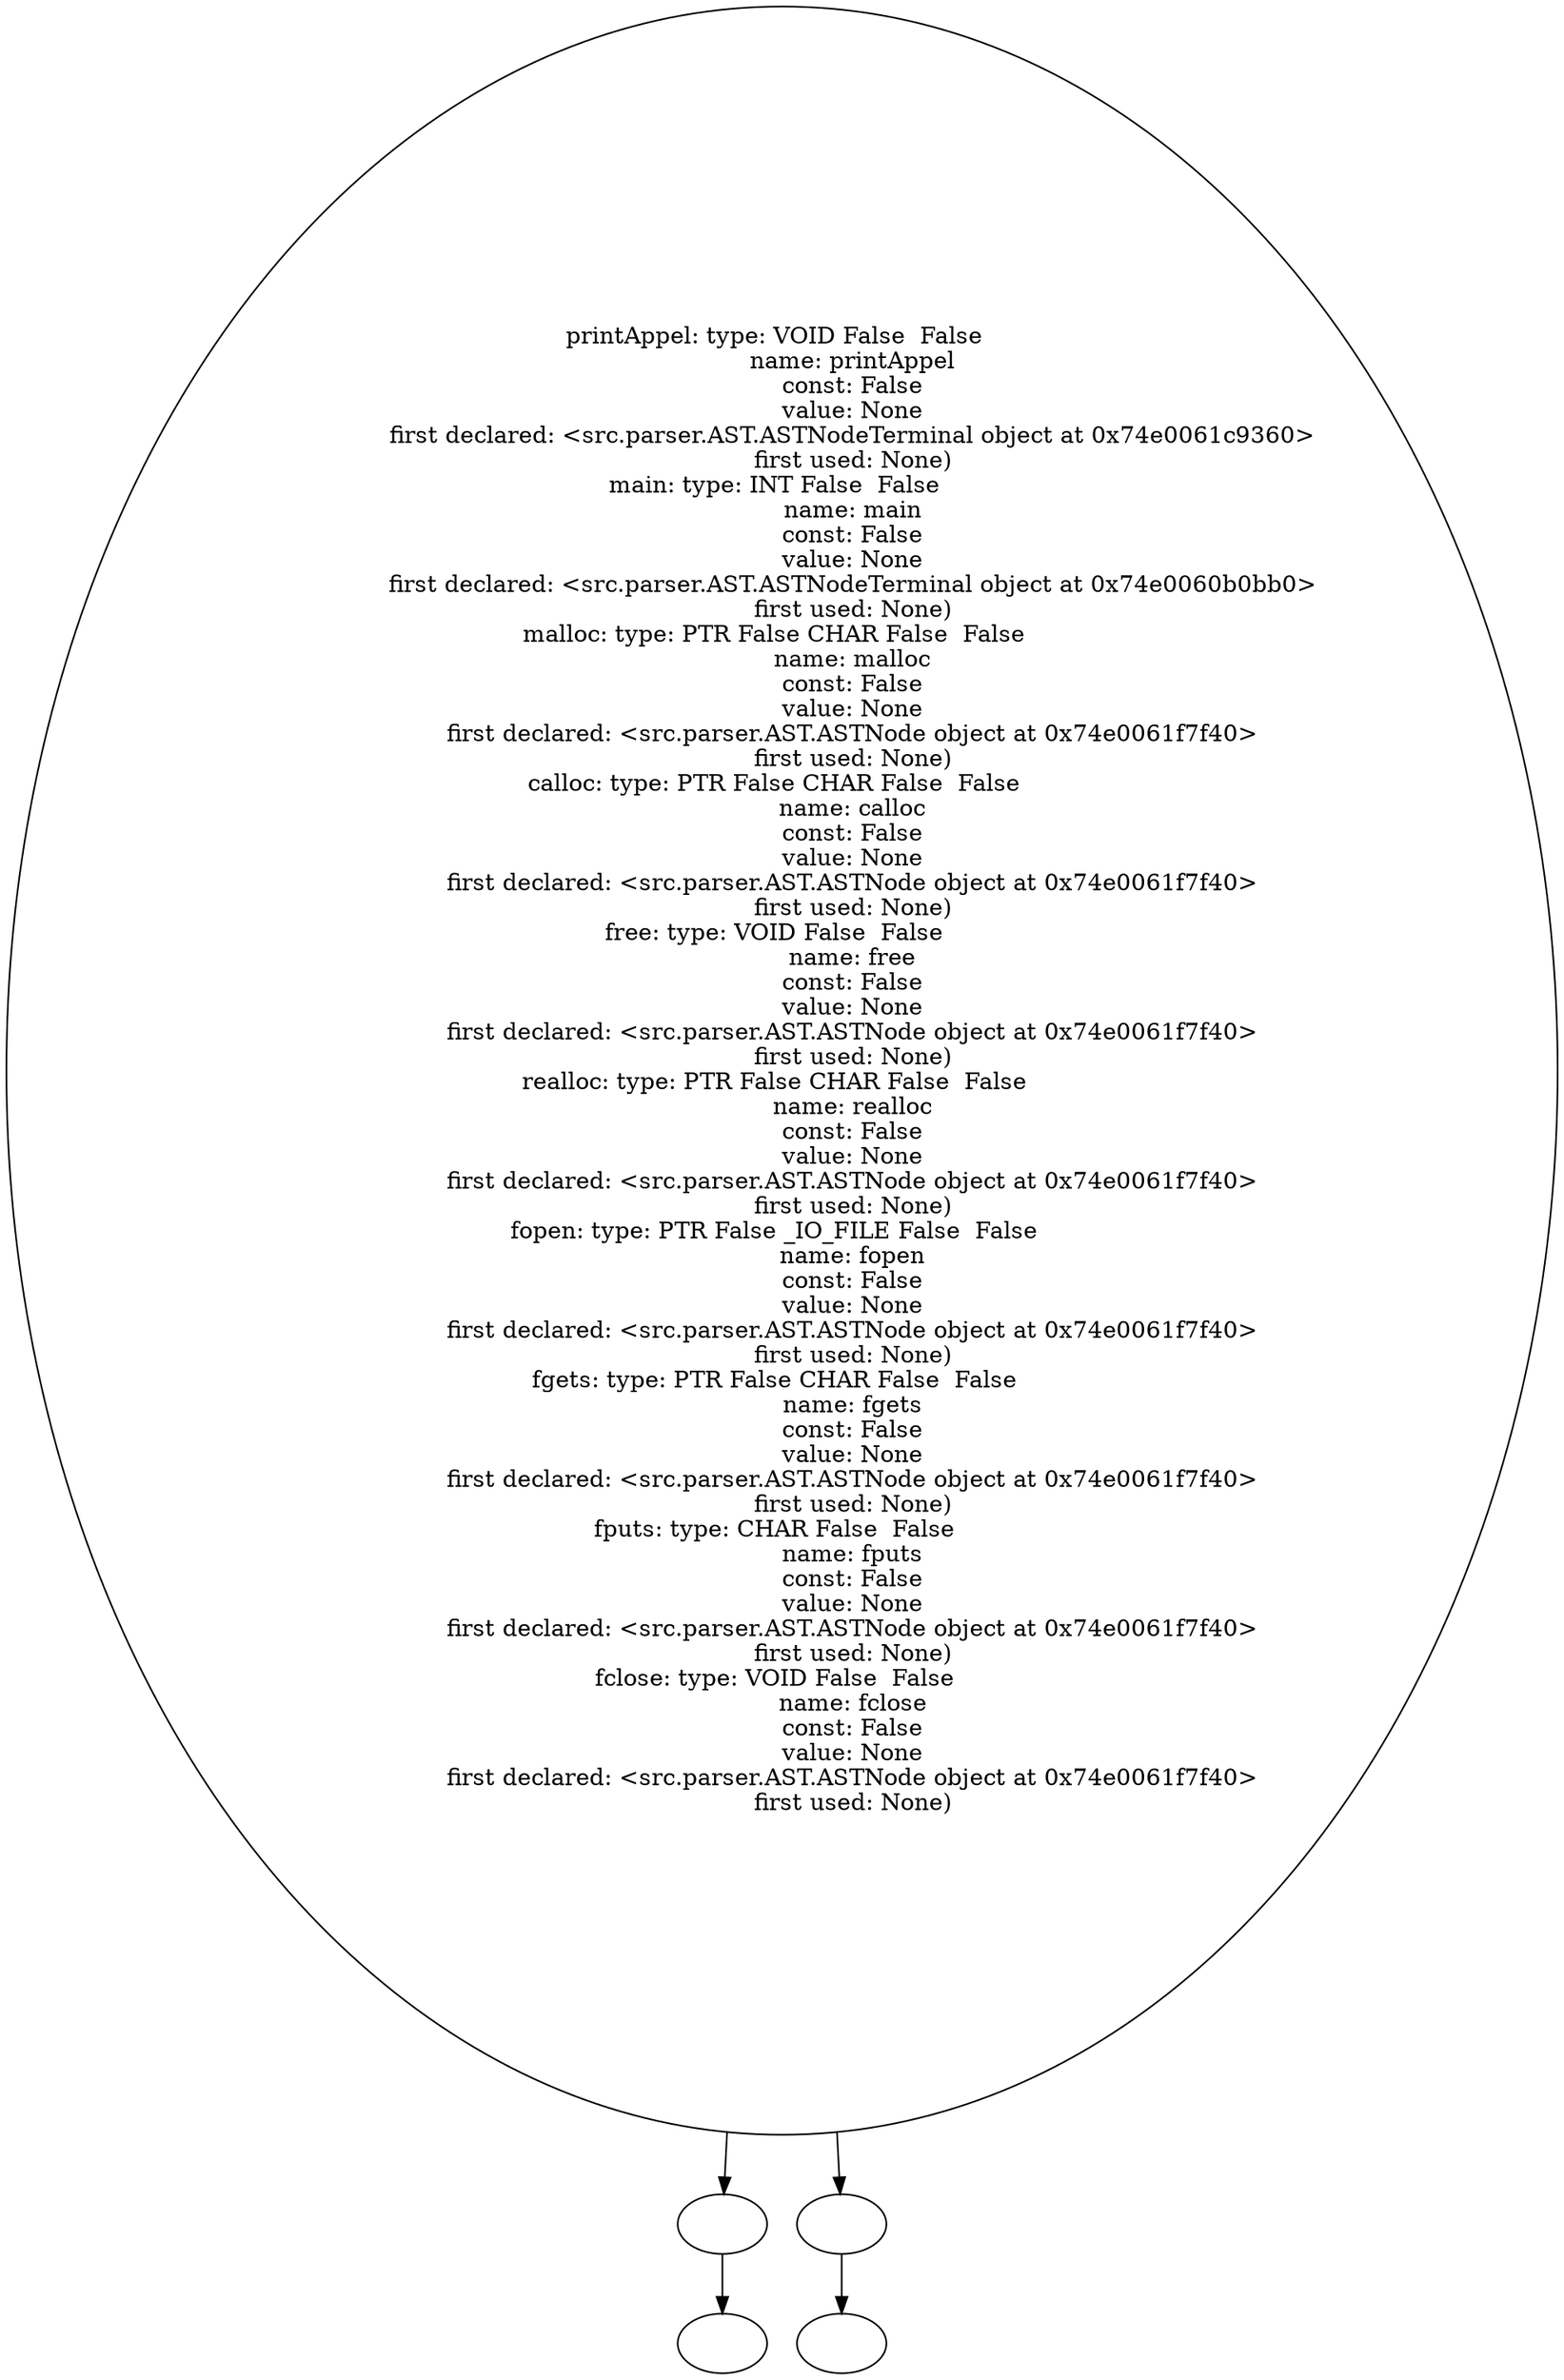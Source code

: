 digraph AST {
  "128505524028704" [label="printAppel: type: VOID False  False  
                   name: printAppel
                   const: False
                   value: None
                   first declared: <src.parser.AST.ASTNodeTerminal object at 0x74e0061c9360>
                   first used: None)
main: type: INT False  False  
                   name: main
                   const: False
                   value: None
                   first declared: <src.parser.AST.ASTNodeTerminal object at 0x74e0060b0bb0>
                   first used: None)
malloc: type: PTR False CHAR False  False  
                   name: malloc
                   const: False
                   value: None
                   first declared: <src.parser.AST.ASTNode object at 0x74e0061f7f40>
                   first used: None)
calloc: type: PTR False CHAR False  False  
                   name: calloc
                   const: False
                   value: None
                   first declared: <src.parser.AST.ASTNode object at 0x74e0061f7f40>
                   first used: None)
free: type: VOID False  False  
                   name: free
                   const: False
                   value: None
                   first declared: <src.parser.AST.ASTNode object at 0x74e0061f7f40>
                   first used: None)
realloc: type: PTR False CHAR False  False  
                   name: realloc
                   const: False
                   value: None
                   first declared: <src.parser.AST.ASTNode object at 0x74e0061f7f40>
                   first used: None)
fopen: type: PTR False _IO_FILE False  False  
                   name: fopen
                   const: False
                   value: None
                   first declared: <src.parser.AST.ASTNode object at 0x74e0061f7f40>
                   first used: None)
fgets: type: PTR False CHAR False  False  
                   name: fgets
                   const: False
                   value: None
                   first declared: <src.parser.AST.ASTNode object at 0x74e0061f7f40>
                   first used: None)
fputs: type: CHAR False  False  
                   name: fputs
                   const: False
                   value: None
                   first declared: <src.parser.AST.ASTNode object at 0x74e0061f7f40>
                   first used: None)
fclose: type: VOID False  False  
                   name: fclose
                   const: False
                   value: None
                   first declared: <src.parser.AST.ASTNode object at 0x74e0061f7f40>
                   first used: None)"];
  "128505524028704" -> "128505524031872";
  "128505524028704" -> "128505522885712";
  "128505524031872" [label=""];
  "128505524031872" -> "128505524034656";
  "128505524034656" [label=""];
  "128505522885712" [label=""];
  "128505522885712" -> "128505522892768";
  "128505522892768" [label=""];
}
